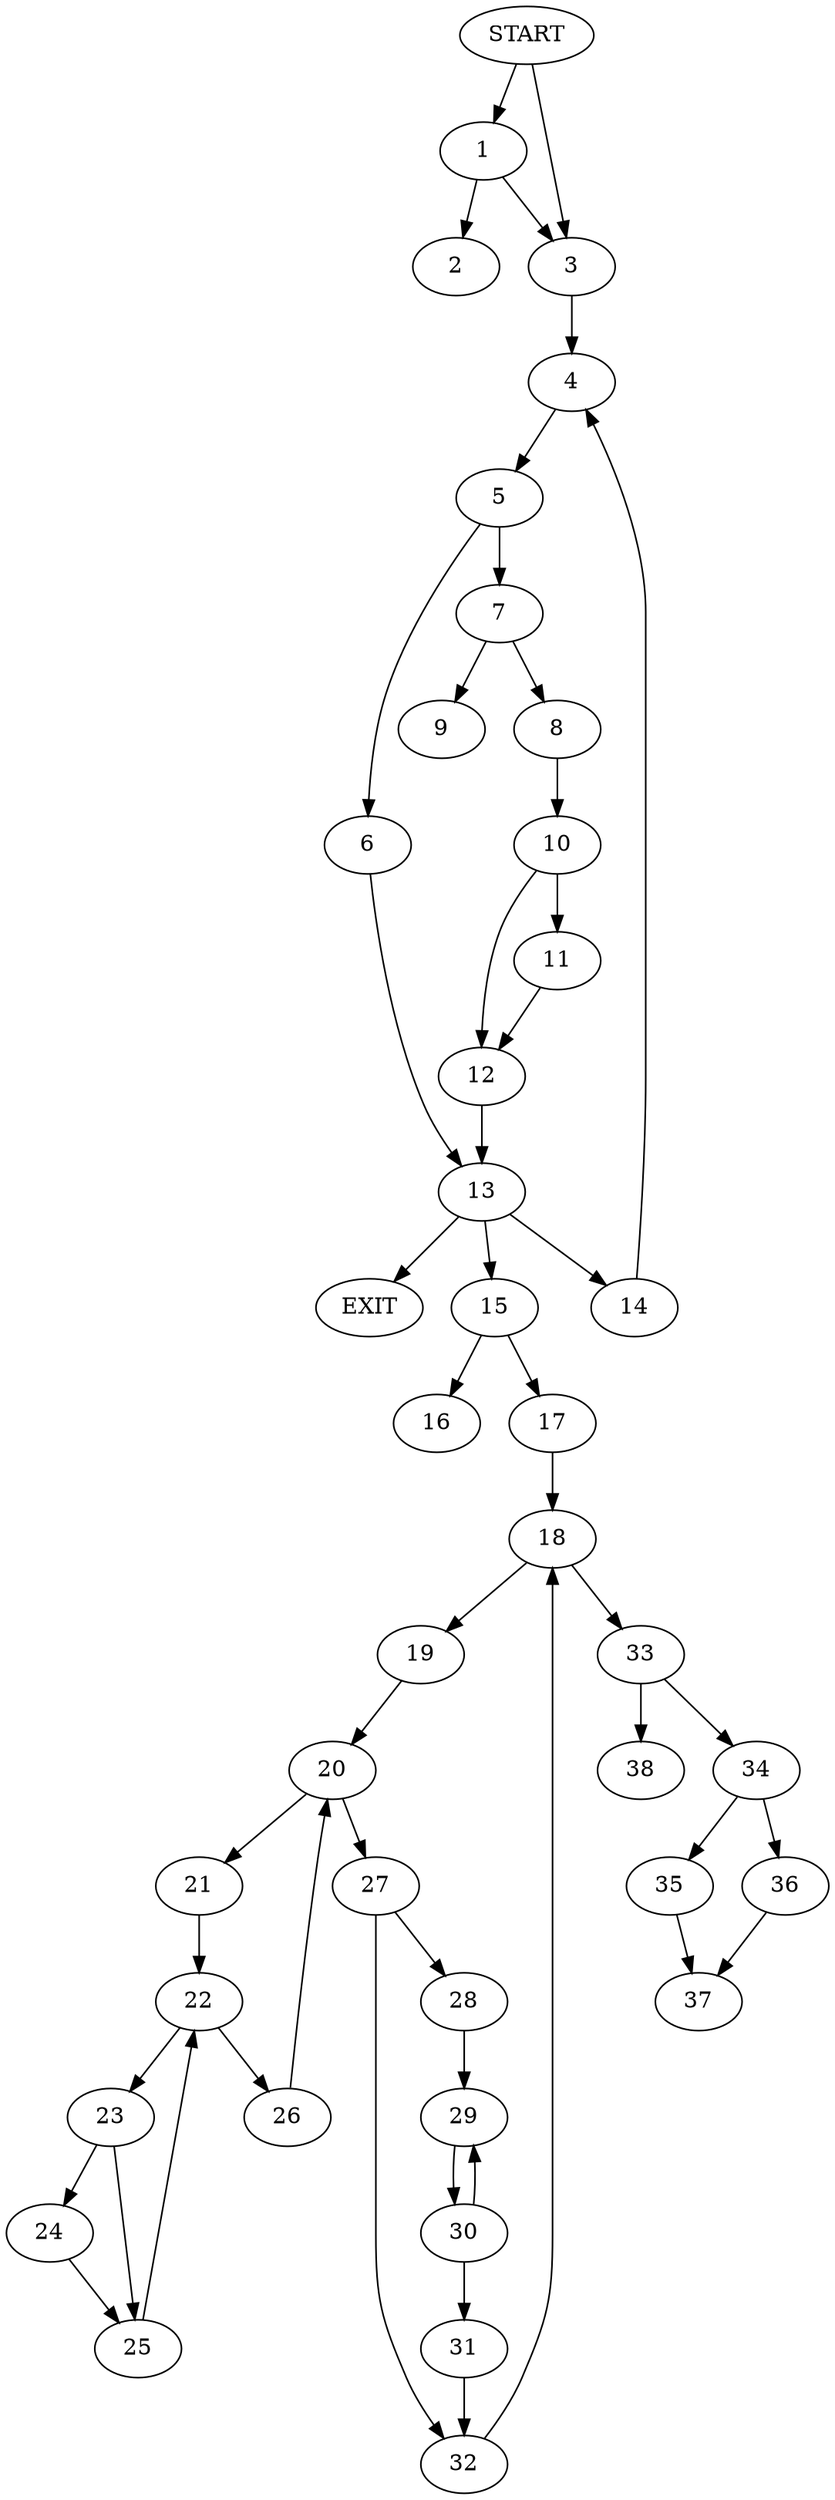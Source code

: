 digraph { 
0 [label="START"];
1;
2;
3;
4;
5;
6;
7;
8;
9;
10;
11;
12;
13;
14;
15;
16;
17;
18;
19;
20;
21;
22;
23;
24;
25;
26;
27;
28;
29;
30;
31;
32;
33;
34;
35;
36;
37;
38;
39[label="EXIT"];
0 -> 3;
0 -> 1;
1 -> 3;
1 -> 2;
3 -> 4;
4 -> 5;
5 -> 6;
5 -> 7;
6 -> 13;
7 -> 8;
7 -> 9;
8 -> 10;
10 -> 11;
10 -> 12;
11 -> 12;
12 -> 13;
13 -> 39;
13 -> 14;
13:s2 -> 15;
14 -> 4;
15 -> 16;
15 -> 17;
17 -> 18;
18 -> 19;
18 -> 33;
19 -> 20;
20 -> 21;
20 -> 27;
21 -> 22;
22 -> 23;
22 -> 26;
23 -> 24;
23 -> 25;
24 -> 25;
25 -> 22;
26 -> 20;
27 -> 28;
27 -> 32;
28 -> 29;
29 -> 30;
30 -> 29;
30 -> 31;
31 -> 32;
32 -> 18;
33 -> 34;
33 -> 38;
34 -> 35;
34 -> 36;
35 -> 37;
36 -> 37;
}